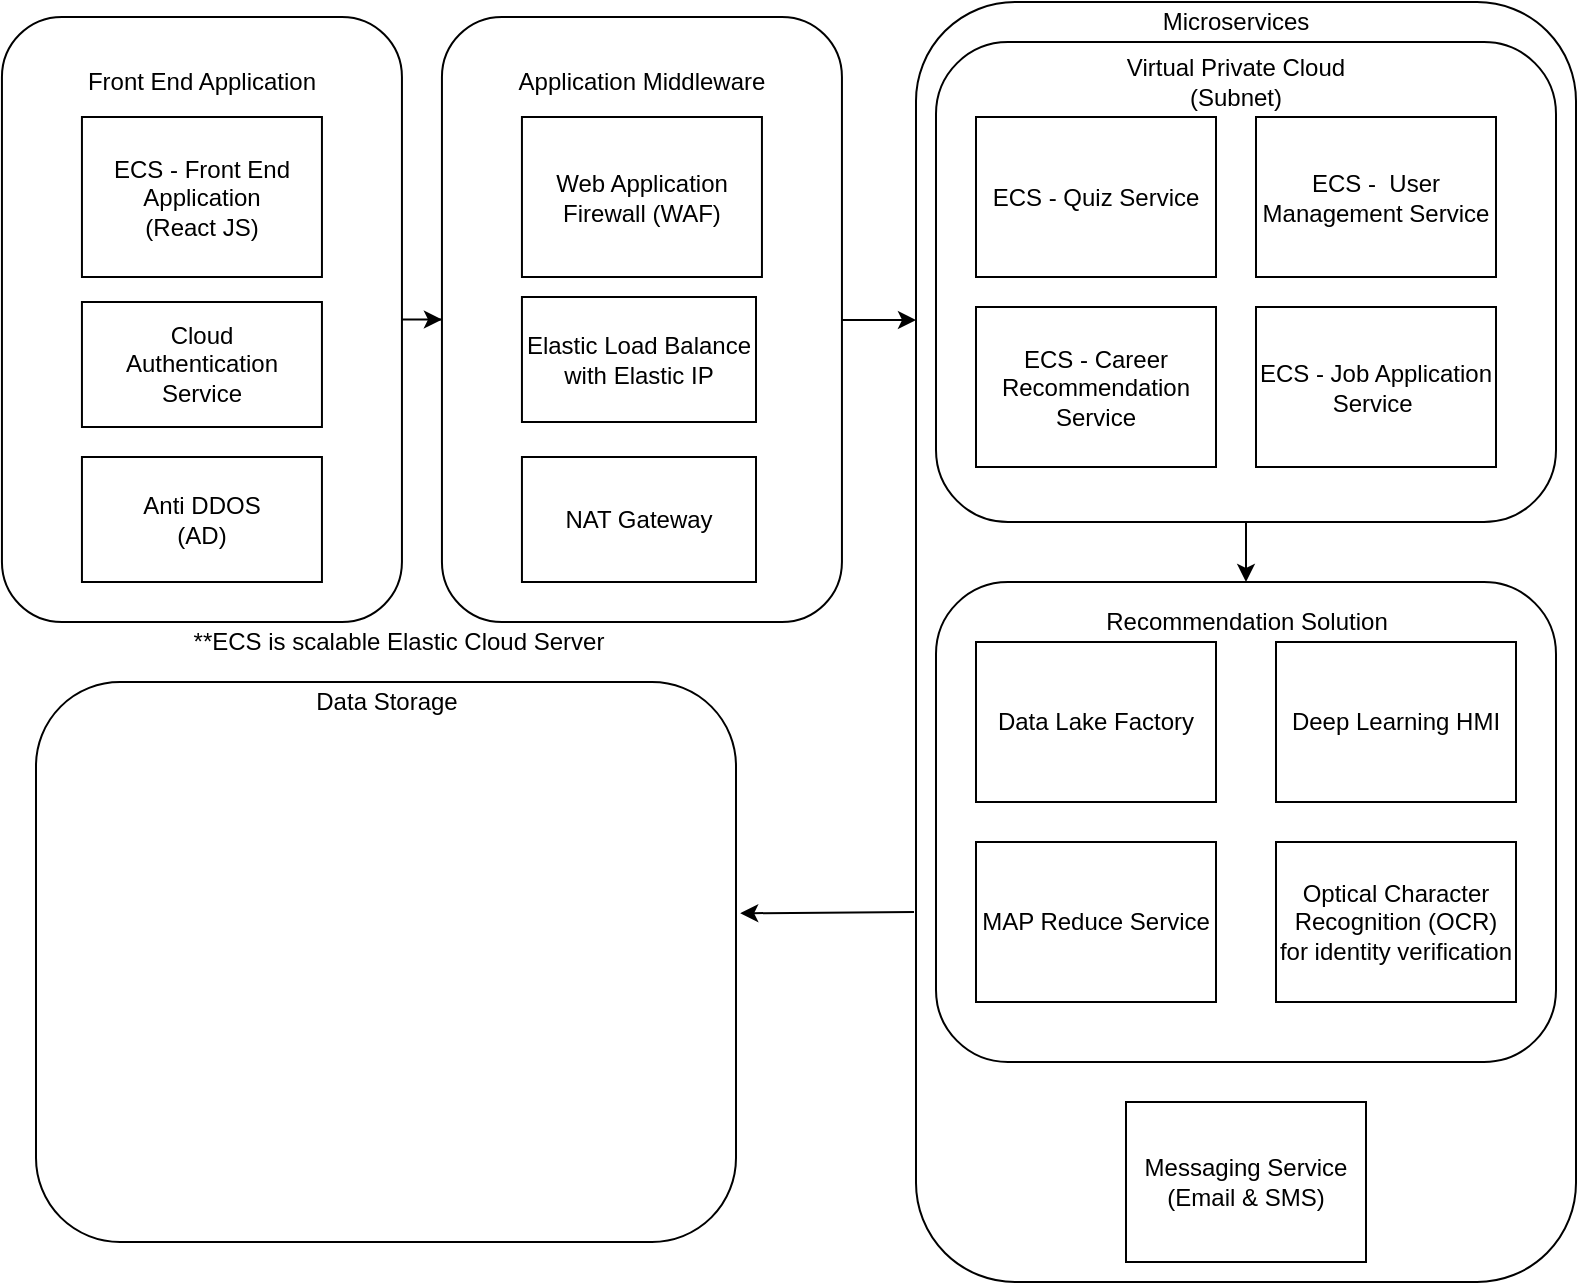 <mxfile version="13.9.2" type="github">
  <diagram id="nAV24ww3LLRNLmaxk3Xn" name="Page-1">
    <mxGraphModel dx="947" dy="1787" grid="1" gridSize="10" guides="1" tooltips="1" connect="1" arrows="1" fold="1" page="1" pageScale="1" pageWidth="850" pageHeight="1100" math="0" shadow="0">
      <root>
        <mxCell id="0" />
        <mxCell id="1" parent="0" />
        <mxCell id="fLkIhGlnERfLDi7LbhyJ-6" value="" style="rounded=1;whiteSpace=wrap;html=1;" vertex="1" parent="1">
          <mxGeometry x="500" y="-20" width="330" height="640" as="geometry" />
        </mxCell>
        <mxCell id="fLkIhGlnERfLDi7LbhyJ-10" value="" style="rounded=1;whiteSpace=wrap;html=1;" vertex="1" parent="1">
          <mxGeometry x="510" width="310" height="240" as="geometry" />
        </mxCell>
        <mxCell id="fLkIhGlnERfLDi7LbhyJ-17" style="edgeStyle=orthogonalEdgeStyle;rounded=0;orthogonalLoop=1;jettySize=auto;html=1;" edge="1" parent="1" source="fLkIhGlnERfLDi7LbhyJ-8">
          <mxGeometry relative="1" as="geometry">
            <mxPoint x="500" y="139" as="targetPoint" />
            <Array as="points">
              <mxPoint x="500" y="139" />
            </Array>
          </mxGeometry>
        </mxCell>
        <mxCell id="fLkIhGlnERfLDi7LbhyJ-8" value="" style="rounded=1;whiteSpace=wrap;html=1;" vertex="1" parent="1">
          <mxGeometry x="262.97" y="-12.5" width="200" height="302.5" as="geometry" />
        </mxCell>
        <mxCell id="fLkIhGlnERfLDi7LbhyJ-9" style="edgeStyle=orthogonalEdgeStyle;rounded=0;orthogonalLoop=1;jettySize=auto;html=1;" edge="1" parent="1" source="fLkIhGlnERfLDi7LbhyJ-7" target="fLkIhGlnERfLDi7LbhyJ-8">
          <mxGeometry relative="1" as="geometry" />
        </mxCell>
        <mxCell id="fLkIhGlnERfLDi7LbhyJ-7" value="" style="rounded=1;whiteSpace=wrap;html=1;" vertex="1" parent="1">
          <mxGeometry x="42.97" y="-12.5" width="200" height="302.5" as="geometry" />
        </mxCell>
        <mxCell id="DOMseOueE0_xnXiFDASC-1" value="Cloud&lt;br&gt;Authentication Service&lt;br&gt;" style="rounded=0;whiteSpace=wrap;html=1;" parent="1" vertex="1">
          <mxGeometry x="82.97" y="130" width="120" height="62.5" as="geometry" />
        </mxCell>
        <mxCell id="DOMseOueE0_xnXiFDASC-2" value="ECS - Front End Application&lt;br&gt;(React JS)" style="rounded=0;whiteSpace=wrap;html=1;" parent="1" vertex="1">
          <mxGeometry x="82.97" y="37.5" width="120" height="80" as="geometry" />
        </mxCell>
        <mxCell id="DOMseOueE0_xnXiFDASC-3" value="Messaging Service (Email &amp;amp; SMS)" style="rounded=0;whiteSpace=wrap;html=1;" parent="1" vertex="1">
          <mxGeometry x="605" y="530" width="120" height="80" as="geometry" />
        </mxCell>
        <mxCell id="fLkIhGlnERfLDi7LbhyJ-4" value="Elastic Load Balance&lt;br&gt;with Elastic IP" style="rounded=0;whiteSpace=wrap;html=1;" vertex="1" parent="1">
          <mxGeometry x="302.97" y="127.5" width="117.03" height="62.5" as="geometry" />
        </mxCell>
        <mxCell id="fLkIhGlnERfLDi7LbhyJ-5" value="Web Application Firewall (WAF)" style="rounded=0;whiteSpace=wrap;html=1;" vertex="1" parent="1">
          <mxGeometry x="302.97" y="37.5" width="120" height="80" as="geometry" />
        </mxCell>
        <mxCell id="fLkIhGlnERfLDi7LbhyJ-11" value="" style="rounded=1;whiteSpace=wrap;html=1;" vertex="1" parent="1">
          <mxGeometry x="510" y="270" width="310" height="240" as="geometry" />
        </mxCell>
        <mxCell id="fLkIhGlnERfLDi7LbhyJ-23" value="" style="endArrow=classic;html=1;exitX=0.5;exitY=1;exitDx=0;exitDy=0;entryX=0.5;entryY=0;entryDx=0;entryDy=0;" edge="1" parent="1" source="fLkIhGlnERfLDi7LbhyJ-10" target="fLkIhGlnERfLDi7LbhyJ-11">
          <mxGeometry width="50" height="50" relative="1" as="geometry">
            <mxPoint x="370" y="320" as="sourcePoint" />
            <mxPoint x="420" y="270" as="targetPoint" />
          </mxGeometry>
        </mxCell>
        <mxCell id="DOMseOueE0_xnXiFDASC-4" value="Optical Character Recognition (OCR) for identity verification" style="rounded=0;whiteSpace=wrap;html=1;" parent="1" vertex="1">
          <mxGeometry x="680" y="400" width="120" height="80" as="geometry" />
        </mxCell>
        <mxCell id="DOMseOueE0_xnXiFDASC-6" value="Data Lake Factory" style="rounded=0;whiteSpace=wrap;html=1;" parent="1" vertex="1">
          <mxGeometry x="530" y="300" width="120" height="80" as="geometry" />
        </mxCell>
        <mxCell id="fLkIhGlnERfLDi7LbhyJ-2" value="MAP Reduce Service" style="rounded=0;whiteSpace=wrap;html=1;" vertex="1" parent="1">
          <mxGeometry x="530" y="400" width="120" height="80" as="geometry" />
        </mxCell>
        <mxCell id="fLkIhGlnERfLDi7LbhyJ-3" value="Deep Learning HMI" style="rounded=0;whiteSpace=wrap;html=1;" vertex="1" parent="1">
          <mxGeometry x="680" y="300" width="120" height="80" as="geometry" />
        </mxCell>
        <mxCell id="fLkIhGlnERfLDi7LbhyJ-24" value="" style="rounded=1;whiteSpace=wrap;html=1;" vertex="1" parent="1">
          <mxGeometry x="60" y="320" width="350" height="280" as="geometry" />
        </mxCell>
        <mxCell id="fLkIhGlnERfLDi7LbhyJ-25" value="" style="endArrow=classic;html=1;exitX=-0.003;exitY=0.711;exitDx=0;exitDy=0;exitPerimeter=0;entryX=1.006;entryY=0.413;entryDx=0;entryDy=0;entryPerimeter=0;" edge="1" parent="1" source="fLkIhGlnERfLDi7LbhyJ-6" target="fLkIhGlnERfLDi7LbhyJ-24">
          <mxGeometry width="50" height="50" relative="1" as="geometry">
            <mxPoint x="370" y="320" as="sourcePoint" />
            <mxPoint x="420" y="270" as="targetPoint" />
          </mxGeometry>
        </mxCell>
        <mxCell id="fLkIhGlnERfLDi7LbhyJ-29" value="ECS - Quiz Service" style="rounded=0;whiteSpace=wrap;html=1;" vertex="1" parent="1">
          <mxGeometry x="530" y="37.5" width="120" height="80" as="geometry" />
        </mxCell>
        <mxCell id="fLkIhGlnERfLDi7LbhyJ-30" value="ECS - &amp;nbsp;User Management Service" style="rounded=0;whiteSpace=wrap;html=1;" vertex="1" parent="1">
          <mxGeometry x="670" y="37.5" width="120" height="80" as="geometry" />
        </mxCell>
        <mxCell id="fLkIhGlnERfLDi7LbhyJ-31" value="ECS - Career Recommendation Service" style="rounded=0;whiteSpace=wrap;html=1;" vertex="1" parent="1">
          <mxGeometry x="530" y="132.5" width="120" height="80" as="geometry" />
        </mxCell>
        <mxCell id="fLkIhGlnERfLDi7LbhyJ-32" value="ECS - Job Application Service&amp;nbsp;" style="rounded=0;whiteSpace=wrap;html=1;" vertex="1" parent="1">
          <mxGeometry x="670" y="132.5" width="120" height="80" as="geometry" />
        </mxCell>
        <mxCell id="fLkIhGlnERfLDi7LbhyJ-33" value="Microservices" style="text;html=1;strokeColor=none;fillColor=none;align=center;verticalAlign=middle;whiteSpace=wrap;rounded=0;" vertex="1" parent="1">
          <mxGeometry x="640" y="-20" width="40" height="20" as="geometry" />
        </mxCell>
        <mxCell id="fLkIhGlnERfLDi7LbhyJ-34" value="Virtual Private Cloud (Subnet)" style="text;html=1;strokeColor=none;fillColor=none;align=center;verticalAlign=middle;whiteSpace=wrap;rounded=0;" vertex="1" parent="1">
          <mxGeometry x="590" y="10" width="140" height="20" as="geometry" />
        </mxCell>
        <mxCell id="fLkIhGlnERfLDi7LbhyJ-35" value="Application Middleware&lt;span style=&quot;color: rgba(0 , 0 , 0 , 0) ; font-family: monospace ; font-size: 0px&quot;&gt;%3CmxGraphModel%3E%3Croot%3E%3CmxCell%20id%3D%220%22%2F%3E%3CmxCell%20id%3D%221%22%20parent%3D%220%22%2F%3E%3CmxCell%20id%3D%222%22%20value%3D%22Virtual%20Private%20Cloud%22%20style%3D%22text%3Bhtml%3D1%3BstrokeColor%3Dnone%3BfillColor%3Dnone%3Balign%3Dcenter%3BverticalAlign%3Dmiddle%3BwhiteSpace%3Dwrap%3Brounded%3D0%3B%22%20vertex%3D%221%22%20parent%3D%221%22%3E%3CmxGeometry%20x%3D%22590%22%20y%3D%2210%22%20width%3D%22140%22%20height%3D%2220%22%20as%3D%22geometry%22%2F%3E%3C%2FmxCell%3E%3C%2Froot%3E%3C%2FmxGraphModel%3E&lt;/span&gt;" style="text;html=1;strokeColor=none;fillColor=none;align=center;verticalAlign=middle;whiteSpace=wrap;rounded=0;" vertex="1" parent="1">
          <mxGeometry x="292.97" y="10" width="140" height="20" as="geometry" />
        </mxCell>
        <mxCell id="fLkIhGlnERfLDi7LbhyJ-36" value="Front End Application" style="text;html=1;strokeColor=none;fillColor=none;align=center;verticalAlign=middle;whiteSpace=wrap;rounded=0;" vertex="1" parent="1">
          <mxGeometry x="72.97" y="10" width="140" height="20" as="geometry" />
        </mxCell>
        <mxCell id="fLkIhGlnERfLDi7LbhyJ-37" value="Recommendation Solution" style="text;html=1;strokeColor=none;fillColor=none;align=center;verticalAlign=middle;whiteSpace=wrap;rounded=0;" vertex="1" parent="1">
          <mxGeometry x="572.5" y="280" width="185" height="20" as="geometry" />
        </mxCell>
        <mxCell id="fLkIhGlnERfLDi7LbhyJ-40" value="Data Storage" style="text;html=1;strokeColor=none;fillColor=none;align=center;verticalAlign=middle;whiteSpace=wrap;rounded=0;" vertex="1" parent="1">
          <mxGeometry x="142.5" y="320" width="185" height="20" as="geometry" />
        </mxCell>
        <mxCell id="fLkIhGlnERfLDi7LbhyJ-41" value="Anti DDOS&lt;br&gt;(AD)" style="rounded=0;whiteSpace=wrap;html=1;" vertex="1" parent="1">
          <mxGeometry x="82.97" y="207.5" width="120" height="62.5" as="geometry" />
        </mxCell>
        <mxCell id="fLkIhGlnERfLDi7LbhyJ-43" value="NAT Gateway" style="rounded=0;whiteSpace=wrap;html=1;" vertex="1" parent="1">
          <mxGeometry x="302.97" y="207.5" width="117.03" height="62.5" as="geometry" />
        </mxCell>
        <mxCell id="fLkIhGlnERfLDi7LbhyJ-44" value="**ECS is scalable Elastic Cloud Server" style="text;html=1;strokeColor=none;fillColor=none;align=center;verticalAlign=middle;whiteSpace=wrap;rounded=0;" vertex="1" parent="1">
          <mxGeometry x="58" y="290" width="367.03" height="20" as="geometry" />
        </mxCell>
      </root>
    </mxGraphModel>
  </diagram>
</mxfile>

